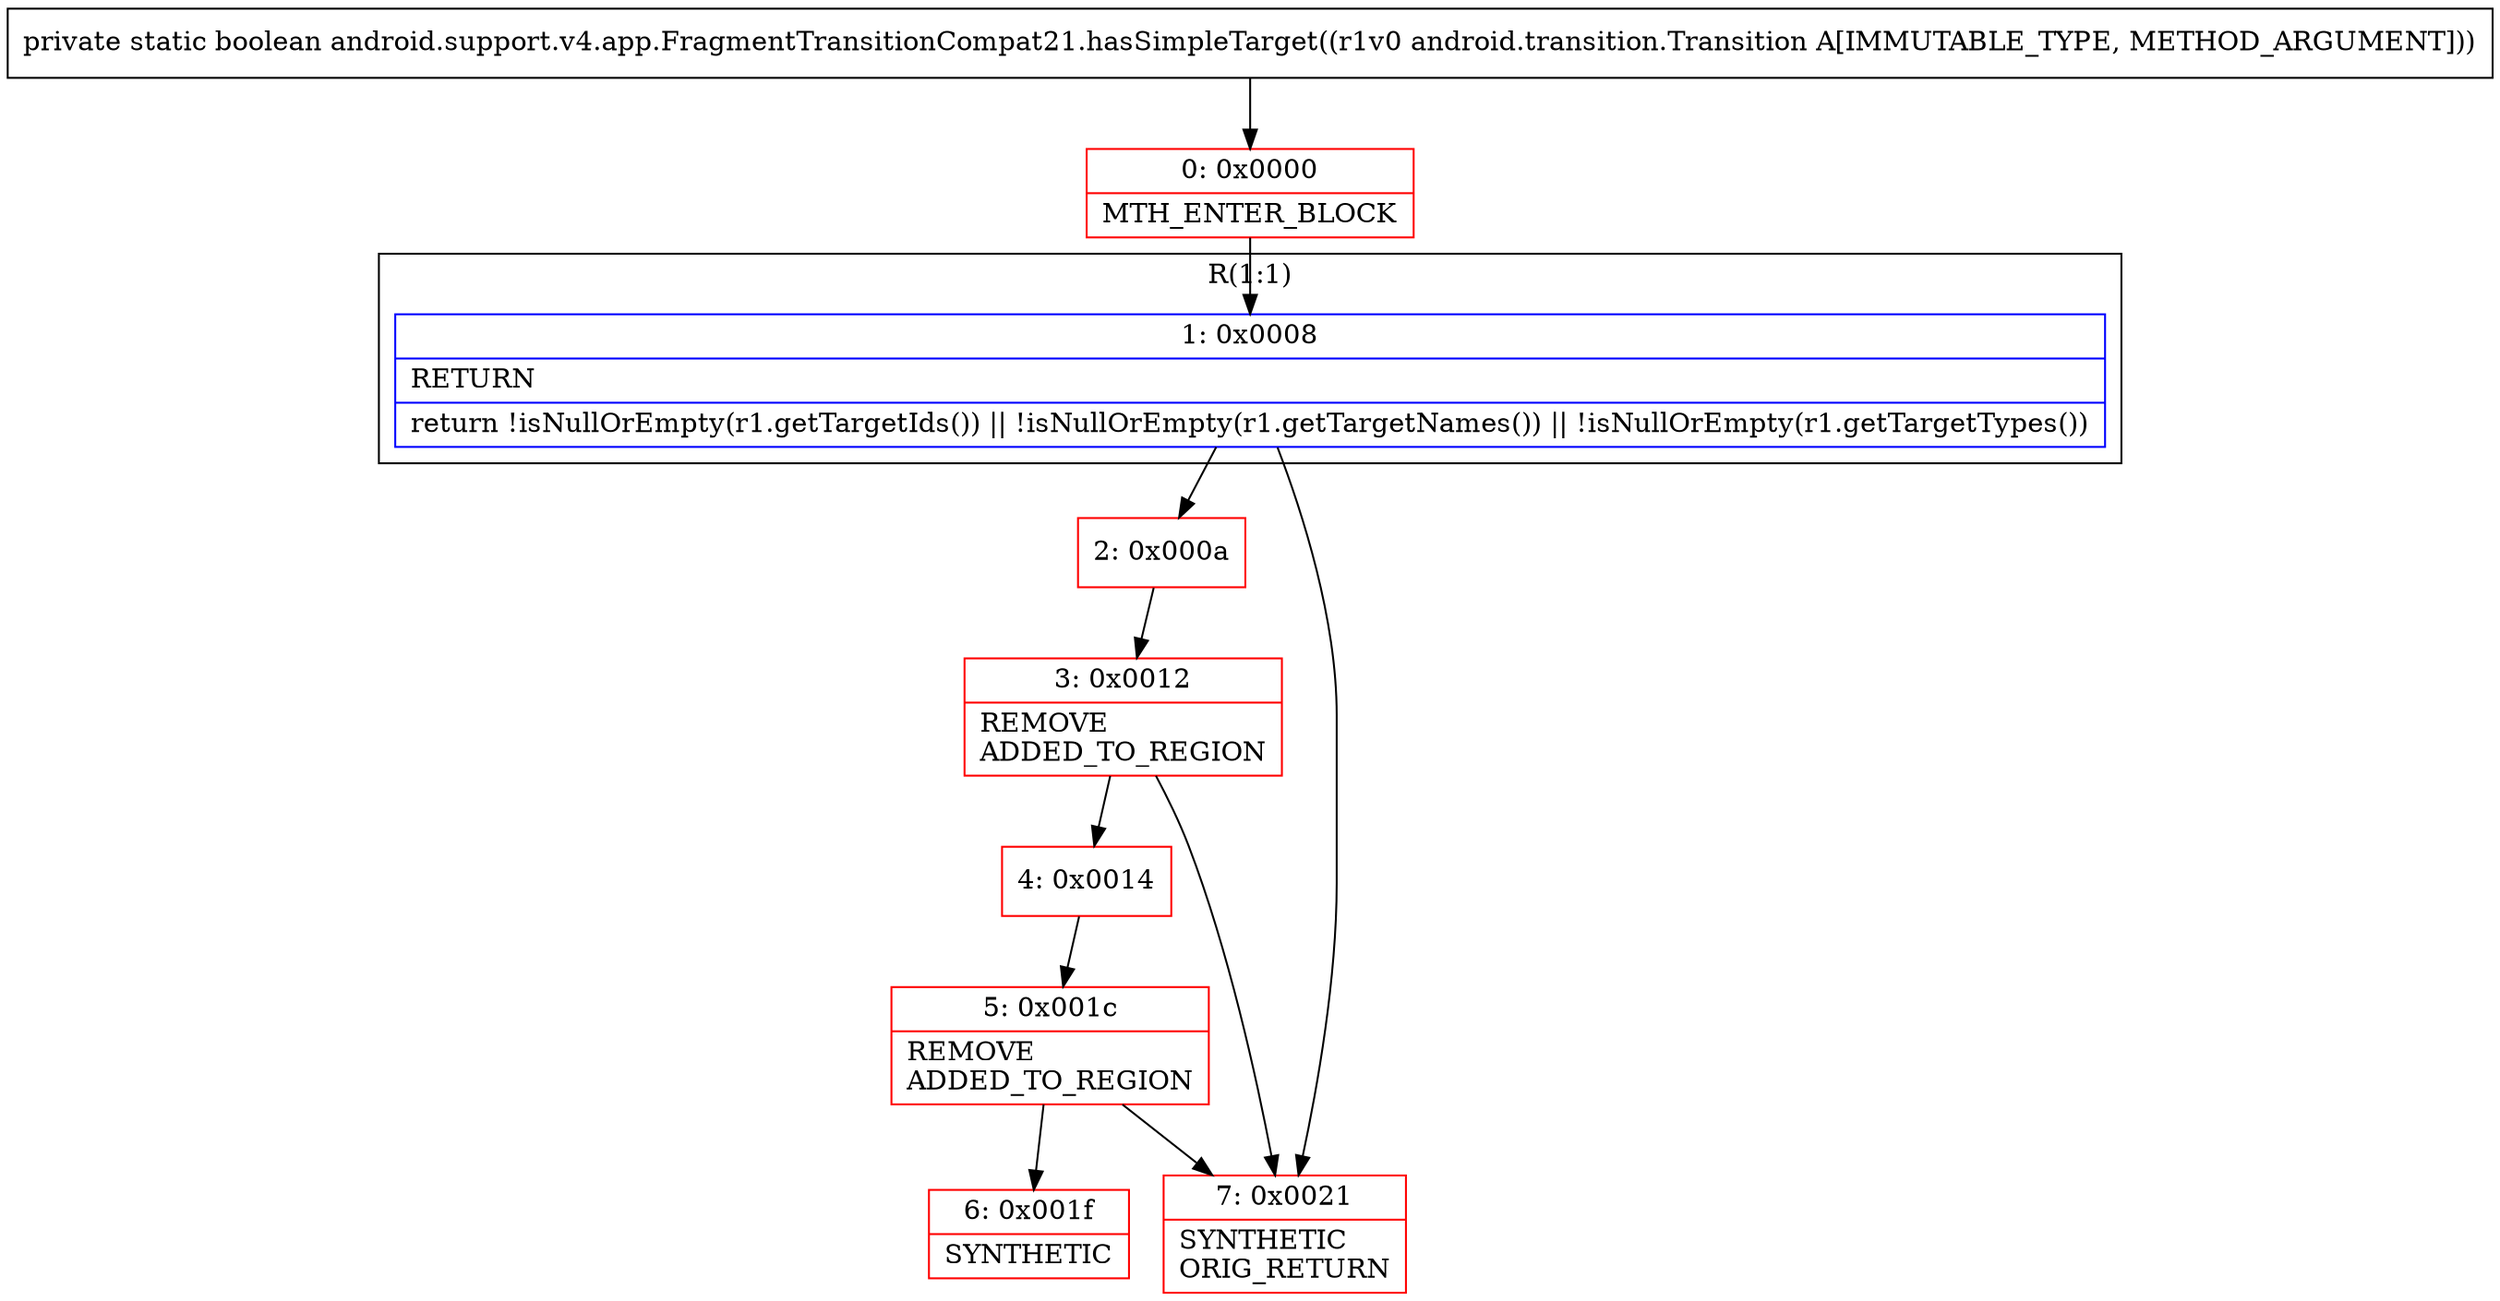 digraph "CFG forandroid.support.v4.app.FragmentTransitionCompat21.hasSimpleTarget(Landroid\/transition\/Transition;)Z" {
subgraph cluster_Region_1579701033 {
label = "R(1:1)";
node [shape=record,color=blue];
Node_1 [shape=record,label="{1\:\ 0x0008|RETURN\l|return !isNullOrEmpty(r1.getTargetIds()) \|\| !isNullOrEmpty(r1.getTargetNames()) \|\| !isNullOrEmpty(r1.getTargetTypes())\l}"];
}
Node_0 [shape=record,color=red,label="{0\:\ 0x0000|MTH_ENTER_BLOCK\l}"];
Node_2 [shape=record,color=red,label="{2\:\ 0x000a}"];
Node_3 [shape=record,color=red,label="{3\:\ 0x0012|REMOVE\lADDED_TO_REGION\l}"];
Node_4 [shape=record,color=red,label="{4\:\ 0x0014}"];
Node_5 [shape=record,color=red,label="{5\:\ 0x001c|REMOVE\lADDED_TO_REGION\l}"];
Node_6 [shape=record,color=red,label="{6\:\ 0x001f|SYNTHETIC\l}"];
Node_7 [shape=record,color=red,label="{7\:\ 0x0021|SYNTHETIC\lORIG_RETURN\l}"];
MethodNode[shape=record,label="{private static boolean android.support.v4.app.FragmentTransitionCompat21.hasSimpleTarget((r1v0 android.transition.Transition A[IMMUTABLE_TYPE, METHOD_ARGUMENT])) }"];
MethodNode -> Node_0;
Node_1 -> Node_2;
Node_1 -> Node_7;
Node_0 -> Node_1;
Node_2 -> Node_3;
Node_3 -> Node_4;
Node_3 -> Node_7;
Node_4 -> Node_5;
Node_5 -> Node_6;
Node_5 -> Node_7;
}

